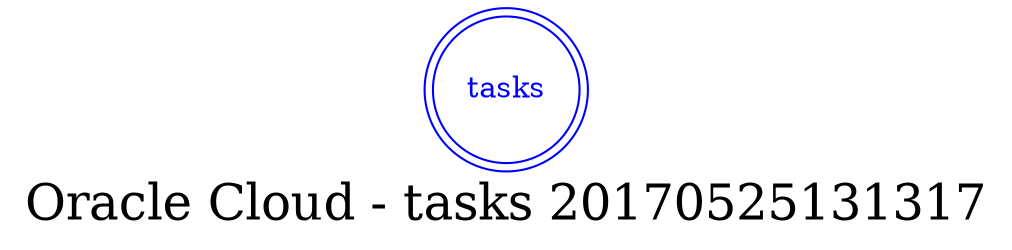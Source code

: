 digraph LexiconGraph {
graph[label="Oracle Cloud - tasks 20170525131317", fontsize=24]
splines=true
"tasks" [color=blue, fontcolor=blue, shape=doublecircle]
}

